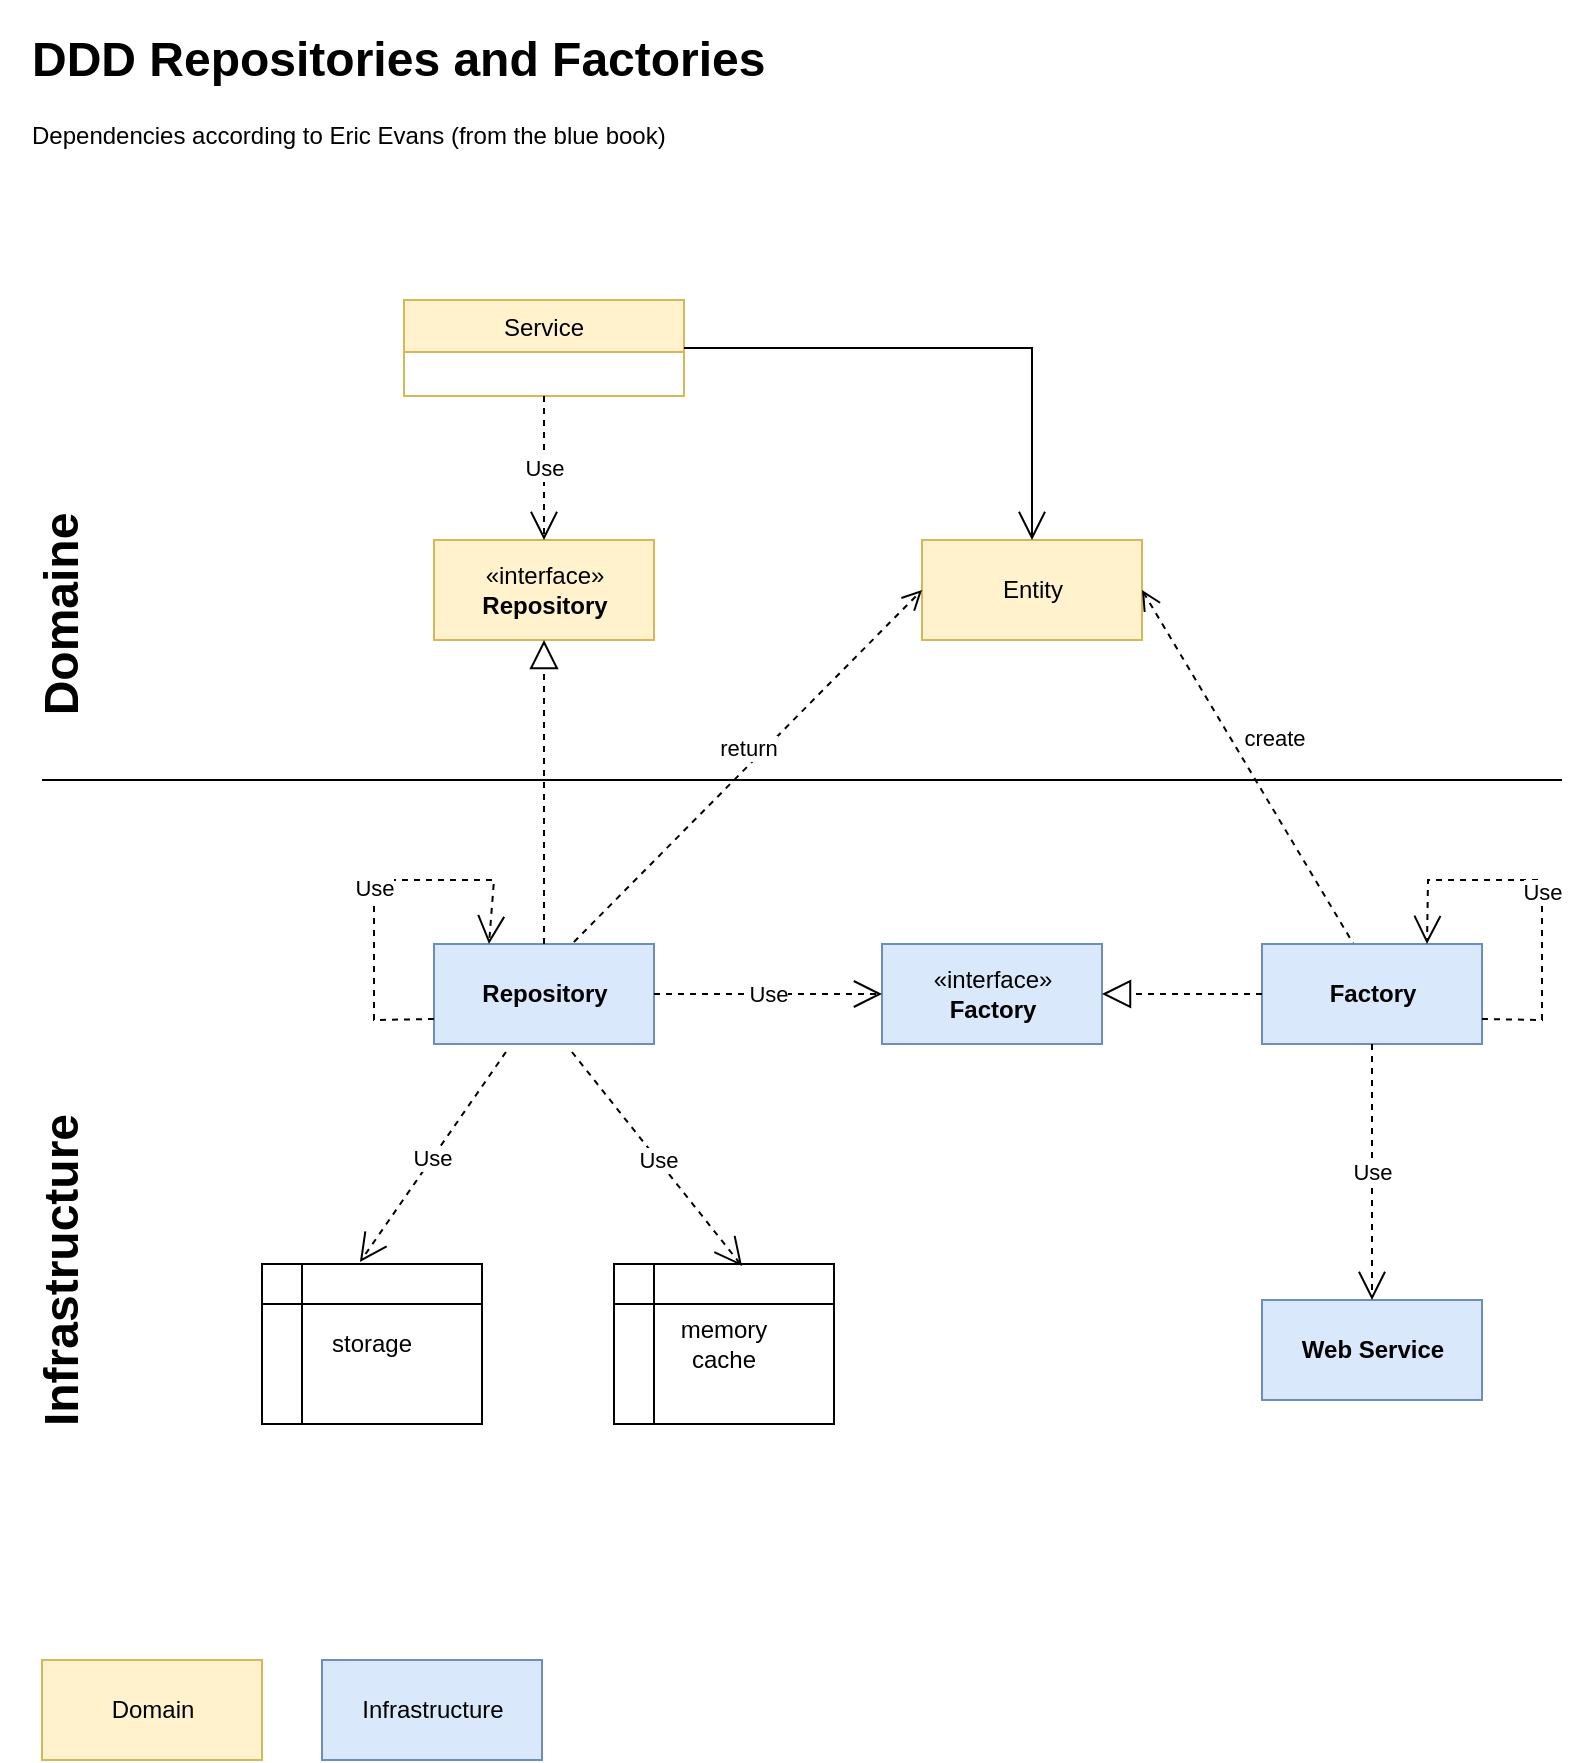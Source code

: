 <mxfile version="20.2.7" type="github">
  <diagram id="C5RBs43oDa-KdzZeNtuy" name="Page-1">
    <mxGraphModel dx="1038" dy="770" grid="1" gridSize="10" guides="1" tooltips="1" connect="1" arrows="1" fold="1" page="1" pageScale="1" pageWidth="827" pageHeight="1169" math="0" shadow="0">
      <root>
        <mxCell id="WIyWlLk6GJQsqaUBKTNV-0" />
        <mxCell id="WIyWlLk6GJQsqaUBKTNV-1" parent="WIyWlLk6GJQsqaUBKTNV-0" />
        <mxCell id="-3-9wyXVmMevEzcIftEk-1" value="Service" style="swimlane;fontStyle=0;childLayout=stackLayout;horizontal=1;startSize=26;fillColor=#fff2cc;horizontalStack=0;resizeParent=1;resizeParentMax=0;resizeLast=0;collapsible=1;marginBottom=0;strokeColor=#d6b656;" vertex="1" parent="WIyWlLk6GJQsqaUBKTNV-1">
          <mxGeometry x="221" y="160" width="140" height="48" as="geometry">
            <mxRectangle x="221" y="160" width="80" height="30" as="alternateBounds" />
          </mxGeometry>
        </mxCell>
        <mxCell id="-3-9wyXVmMevEzcIftEk-7" value="«interface»&lt;br&gt;&lt;b&gt;Repository&lt;/b&gt;" style="html=1;fillColor=#fff2cc;strokeColor=#d6b656;" vertex="1" parent="WIyWlLk6GJQsqaUBKTNV-1">
          <mxGeometry x="236" y="280" width="110" height="50" as="geometry" />
        </mxCell>
        <mxCell id="-3-9wyXVmMevEzcIftEk-8" value="«interface»&lt;br&gt;&lt;b&gt;Factory&lt;/b&gt;" style="html=1;fillColor=#dae8fc;strokeColor=#6c8ebf;" vertex="1" parent="WIyWlLk6GJQsqaUBKTNV-1">
          <mxGeometry x="460" y="482" width="110" height="50" as="geometry" />
        </mxCell>
        <mxCell id="-3-9wyXVmMevEzcIftEk-10" value="Use" style="endArrow=open;endSize=12;dashed=1;html=1;rounded=0;exitX=0.5;exitY=1;exitDx=0;exitDy=0;" edge="1" parent="WIyWlLk6GJQsqaUBKTNV-1" source="-3-9wyXVmMevEzcIftEk-1" target="-3-9wyXVmMevEzcIftEk-7">
          <mxGeometry width="160" relative="1" as="geometry">
            <mxPoint x="300" y="220" as="sourcePoint" />
            <mxPoint x="446" y="502" as="targetPoint" />
          </mxGeometry>
        </mxCell>
        <mxCell id="-3-9wyXVmMevEzcIftEk-12" value="storage" style="shape=internalStorage;whiteSpace=wrap;html=1;backgroundOutline=1;" vertex="1" parent="WIyWlLk6GJQsqaUBKTNV-1">
          <mxGeometry x="150" y="642" width="110" height="80" as="geometry" />
        </mxCell>
        <mxCell id="-3-9wyXVmMevEzcIftEk-13" value="Use" style="endArrow=open;endSize=12;dashed=1;html=1;rounded=0;exitX=0.327;exitY=1.08;exitDx=0;exitDy=0;entryX=0.445;entryY=-0.012;entryDx=0;entryDy=0;entryPerimeter=0;exitPerimeter=0;" edge="1" parent="WIyWlLk6GJQsqaUBKTNV-1" source="-3-9wyXVmMevEzcIftEk-25" target="-3-9wyXVmMevEzcIftEk-12">
          <mxGeometry width="160" relative="1" as="geometry">
            <mxPoint x="296" y="192" as="sourcePoint" />
            <mxPoint x="346" y="332" as="targetPoint" />
          </mxGeometry>
        </mxCell>
        <mxCell id="-3-9wyXVmMevEzcIftEk-15" value="Entity" style="html=1;fillColor=#fff2cc;strokeColor=#d6b656;" vertex="1" parent="WIyWlLk6GJQsqaUBKTNV-1">
          <mxGeometry x="480" y="280" width="110" height="50" as="geometry" />
        </mxCell>
        <mxCell id="-3-9wyXVmMevEzcIftEk-16" value="return" style="html=1;verticalAlign=bottom;endArrow=open;dashed=1;endSize=8;rounded=0;entryX=0;entryY=0.5;entryDx=0;entryDy=0;exitX=0.636;exitY=-0.02;exitDx=0;exitDy=0;exitPerimeter=0;" edge="1" parent="WIyWlLk6GJQsqaUBKTNV-1" source="-3-9wyXVmMevEzcIftEk-25" target="-3-9wyXVmMevEzcIftEk-15">
          <mxGeometry relative="1" as="geometry">
            <mxPoint x="460" y="482" as="sourcePoint" />
            <mxPoint x="380" y="482" as="targetPoint" />
          </mxGeometry>
        </mxCell>
        <mxCell id="-3-9wyXVmMevEzcIftEk-17" value="create" style="html=1;verticalAlign=bottom;endArrow=open;dashed=1;endSize=8;rounded=0;entryX=1;entryY=0.5;entryDx=0;entryDy=0;exitX=0.427;exitY=0.04;exitDx=0;exitDy=0;exitPerimeter=0;" edge="1" parent="WIyWlLk6GJQsqaUBKTNV-1" source="-3-9wyXVmMevEzcIftEk-26" target="-3-9wyXVmMevEzcIftEk-15">
          <mxGeometry x="-0.018" y="-15" relative="1" as="geometry">
            <mxPoint x="455" y="302" as="sourcePoint" />
            <mxPoint x="530" y="197" as="targetPoint" />
            <mxPoint x="-1" as="offset" />
          </mxGeometry>
        </mxCell>
        <mxCell id="-3-9wyXVmMevEzcIftEk-18" value="memory&lt;br&gt;cache" style="shape=internalStorage;whiteSpace=wrap;html=1;backgroundOutline=1;" vertex="1" parent="WIyWlLk6GJQsqaUBKTNV-1">
          <mxGeometry x="326" y="642" width="110" height="80" as="geometry" />
        </mxCell>
        <mxCell id="-3-9wyXVmMevEzcIftEk-19" value="Use" style="endArrow=open;endSize=12;dashed=1;html=1;rounded=0;exitX=0.627;exitY=1.08;exitDx=0;exitDy=0;entryX=0.582;entryY=0.013;entryDx=0;entryDy=0;entryPerimeter=0;exitPerimeter=0;" edge="1" parent="WIyWlLk6GJQsqaUBKTNV-1" source="-3-9wyXVmMevEzcIftEk-25" target="-3-9wyXVmMevEzcIftEk-18">
          <mxGeometry width="160" relative="1" as="geometry">
            <mxPoint x="293.96" y="202" as="sourcePoint" />
            <mxPoint x="194.95" y="331.04" as="targetPoint" />
          </mxGeometry>
        </mxCell>
        <mxCell id="-3-9wyXVmMevEzcIftEk-22" value="Domain" style="html=1;fillColor=#fff2cc;strokeColor=#d6b656;" vertex="1" parent="WIyWlLk6GJQsqaUBKTNV-1">
          <mxGeometry x="40" y="840" width="110" height="50" as="geometry" />
        </mxCell>
        <mxCell id="-3-9wyXVmMevEzcIftEk-23" value="Infrastructure" style="html=1;fillColor=#dae8fc;strokeColor=#6c8ebf;" vertex="1" parent="WIyWlLk6GJQsqaUBKTNV-1">
          <mxGeometry x="180" y="840" width="110" height="50" as="geometry" />
        </mxCell>
        <mxCell id="-3-9wyXVmMevEzcIftEk-24" value="&lt;h1&gt;DDD Repositories and Factories&lt;/h1&gt;&lt;p&gt;Dependencies according to Eric Evans (from the blue book)&lt;/p&gt;" style="text;html=1;strokeColor=none;fillColor=none;spacing=5;spacingTop=-20;whiteSpace=wrap;overflow=hidden;rounded=0;" vertex="1" parent="WIyWlLk6GJQsqaUBKTNV-1">
          <mxGeometry x="30" y="20" width="390" height="80" as="geometry" />
        </mxCell>
        <mxCell id="-3-9wyXVmMevEzcIftEk-25" value="&lt;b&gt;Repository&lt;/b&gt;" style="html=1;fillColor=#dae8fc;strokeColor=#6c8ebf;" vertex="1" parent="WIyWlLk6GJQsqaUBKTNV-1">
          <mxGeometry x="236" y="482" width="110" height="50" as="geometry" />
        </mxCell>
        <mxCell id="-3-9wyXVmMevEzcIftEk-26" value="&lt;b&gt;Factory&lt;/b&gt;" style="html=1;fillColor=#dae8fc;strokeColor=#6c8ebf;" vertex="1" parent="WIyWlLk6GJQsqaUBKTNV-1">
          <mxGeometry x="650" y="482" width="110" height="50" as="geometry" />
        </mxCell>
        <mxCell id="-3-9wyXVmMevEzcIftEk-27" value="" style="endArrow=block;dashed=1;endFill=0;endSize=12;html=1;rounded=0;exitX=0.5;exitY=0;exitDx=0;exitDy=0;entryX=0.5;entryY=1;entryDx=0;entryDy=0;" edge="1" parent="WIyWlLk6GJQsqaUBKTNV-1" source="-3-9wyXVmMevEzcIftEk-25" target="-3-9wyXVmMevEzcIftEk-7">
          <mxGeometry width="160" relative="1" as="geometry">
            <mxPoint x="330" y="472" as="sourcePoint" />
            <mxPoint x="490" y="472" as="targetPoint" />
          </mxGeometry>
        </mxCell>
        <mxCell id="-3-9wyXVmMevEzcIftEk-28" value="" style="endArrow=block;dashed=1;endFill=0;endSize=12;html=1;rounded=0;exitX=0;exitY=0.5;exitDx=0;exitDy=0;entryX=1;entryY=0.5;entryDx=0;entryDy=0;" edge="1" parent="WIyWlLk6GJQsqaUBKTNV-1" source="-3-9wyXVmMevEzcIftEk-26" target="-3-9wyXVmMevEzcIftEk-8">
          <mxGeometry width="160" relative="1" as="geometry">
            <mxPoint x="330" y="472" as="sourcePoint" />
            <mxPoint x="490" y="472" as="targetPoint" />
            <Array as="points" />
          </mxGeometry>
        </mxCell>
        <mxCell id="-3-9wyXVmMevEzcIftEk-29" value="Use" style="endArrow=open;endSize=12;dashed=1;html=1;rounded=0;exitX=1;exitY=0.5;exitDx=0;exitDy=0;" edge="1" parent="WIyWlLk6GJQsqaUBKTNV-1" source="-3-9wyXVmMevEzcIftEk-25">
          <mxGeometry width="160" relative="1" as="geometry">
            <mxPoint x="330" y="322" as="sourcePoint" />
            <mxPoint x="460" y="507" as="targetPoint" />
          </mxGeometry>
        </mxCell>
        <mxCell id="-3-9wyXVmMevEzcIftEk-30" value="" style="endArrow=none;html=1;rounded=0;" edge="1" parent="WIyWlLk6GJQsqaUBKTNV-1">
          <mxGeometry width="50" height="50" relative="1" as="geometry">
            <mxPoint x="40" y="400" as="sourcePoint" />
            <mxPoint x="800" y="400" as="targetPoint" />
          </mxGeometry>
        </mxCell>
        <mxCell id="-3-9wyXVmMevEzcIftEk-32" value="&lt;b&gt;Web Service&lt;/b&gt;" style="html=1;fillColor=#dae8fc;strokeColor=#6c8ebf;" vertex="1" parent="WIyWlLk6GJQsqaUBKTNV-1">
          <mxGeometry x="650" y="660" width="110" height="50" as="geometry" />
        </mxCell>
        <mxCell id="-3-9wyXVmMevEzcIftEk-33" value="Use" style="endArrow=open;endSize=12;dashed=1;html=1;rounded=0;exitX=0.5;exitY=1;exitDx=0;exitDy=0;" edge="1" parent="WIyWlLk6GJQsqaUBKTNV-1" source="-3-9wyXVmMevEzcIftEk-26" target="-3-9wyXVmMevEzcIftEk-32">
          <mxGeometry width="160" relative="1" as="geometry">
            <mxPoint x="330" y="590" as="sourcePoint" />
            <mxPoint x="490" y="590" as="targetPoint" />
          </mxGeometry>
        </mxCell>
        <mxCell id="-3-9wyXVmMevEzcIftEk-34" value="Use" style="endArrow=open;endSize=12;dashed=1;html=1;rounded=0;entryX=0.25;entryY=0;entryDx=0;entryDy=0;exitX=0;exitY=0.75;exitDx=0;exitDy=0;" edge="1" parent="WIyWlLk6GJQsqaUBKTNV-1" source="-3-9wyXVmMevEzcIftEk-25" target="-3-9wyXVmMevEzcIftEk-25">
          <mxGeometry width="160" relative="1" as="geometry">
            <mxPoint x="176" y="470" as="sourcePoint" />
            <mxPoint x="506" y="517" as="targetPoint" />
            <Array as="points">
              <mxPoint x="206" y="520" />
              <mxPoint x="206" y="450" />
              <mxPoint x="266" y="450" />
            </Array>
          </mxGeometry>
        </mxCell>
        <mxCell id="-3-9wyXVmMevEzcIftEk-35" value="Use" style="endArrow=open;endSize=12;dashed=1;html=1;rounded=0;entryX=0.75;entryY=0;entryDx=0;entryDy=0;exitX=1;exitY=0.75;exitDx=0;exitDy=0;" edge="1" parent="WIyWlLk6GJQsqaUBKTNV-1" source="-3-9wyXVmMevEzcIftEk-26" target="-3-9wyXVmMevEzcIftEk-26">
          <mxGeometry width="160" relative="1" as="geometry">
            <mxPoint x="820" y="541.5" as="sourcePoint" />
            <mxPoint x="847.5" y="504" as="targetPoint" />
            <Array as="points">
              <mxPoint x="790" y="520" />
              <mxPoint x="790" y="450" />
              <mxPoint x="733" y="450" />
            </Array>
          </mxGeometry>
        </mxCell>
        <mxCell id="-3-9wyXVmMevEzcIftEk-36" value="&lt;h1&gt;Domaine&lt;/h1&gt;" style="text;html=1;strokeColor=none;fillColor=none;align=center;verticalAlign=middle;whiteSpace=wrap;rounded=0;rotation=-90;" vertex="1" parent="WIyWlLk6GJQsqaUBKTNV-1">
          <mxGeometry x="20" y="302" width="60" height="30" as="geometry" />
        </mxCell>
        <mxCell id="-3-9wyXVmMevEzcIftEk-37" value="&lt;h1&gt;Infrastructure&lt;/h1&gt;" style="text;html=1;strokeColor=none;fillColor=none;align=center;verticalAlign=middle;whiteSpace=wrap;rounded=0;rotation=-90;" vertex="1" parent="WIyWlLk6GJQsqaUBKTNV-1">
          <mxGeometry x="20" y="630" width="60" height="30" as="geometry" />
        </mxCell>
        <mxCell id="-3-9wyXVmMevEzcIftEk-39" value="" style="endArrow=open;endFill=1;endSize=12;html=1;rounded=0;exitX=1;exitY=0.5;exitDx=0;exitDy=0;entryX=0.5;entryY=0;entryDx=0;entryDy=0;" edge="1" parent="WIyWlLk6GJQsqaUBKTNV-1" source="-3-9wyXVmMevEzcIftEk-1" target="-3-9wyXVmMevEzcIftEk-15">
          <mxGeometry width="160" relative="1" as="geometry">
            <mxPoint x="410" y="190" as="sourcePoint" />
            <mxPoint x="570" y="190" as="targetPoint" />
            <Array as="points">
              <mxPoint x="535" y="184" />
            </Array>
          </mxGeometry>
        </mxCell>
      </root>
    </mxGraphModel>
  </diagram>
</mxfile>
